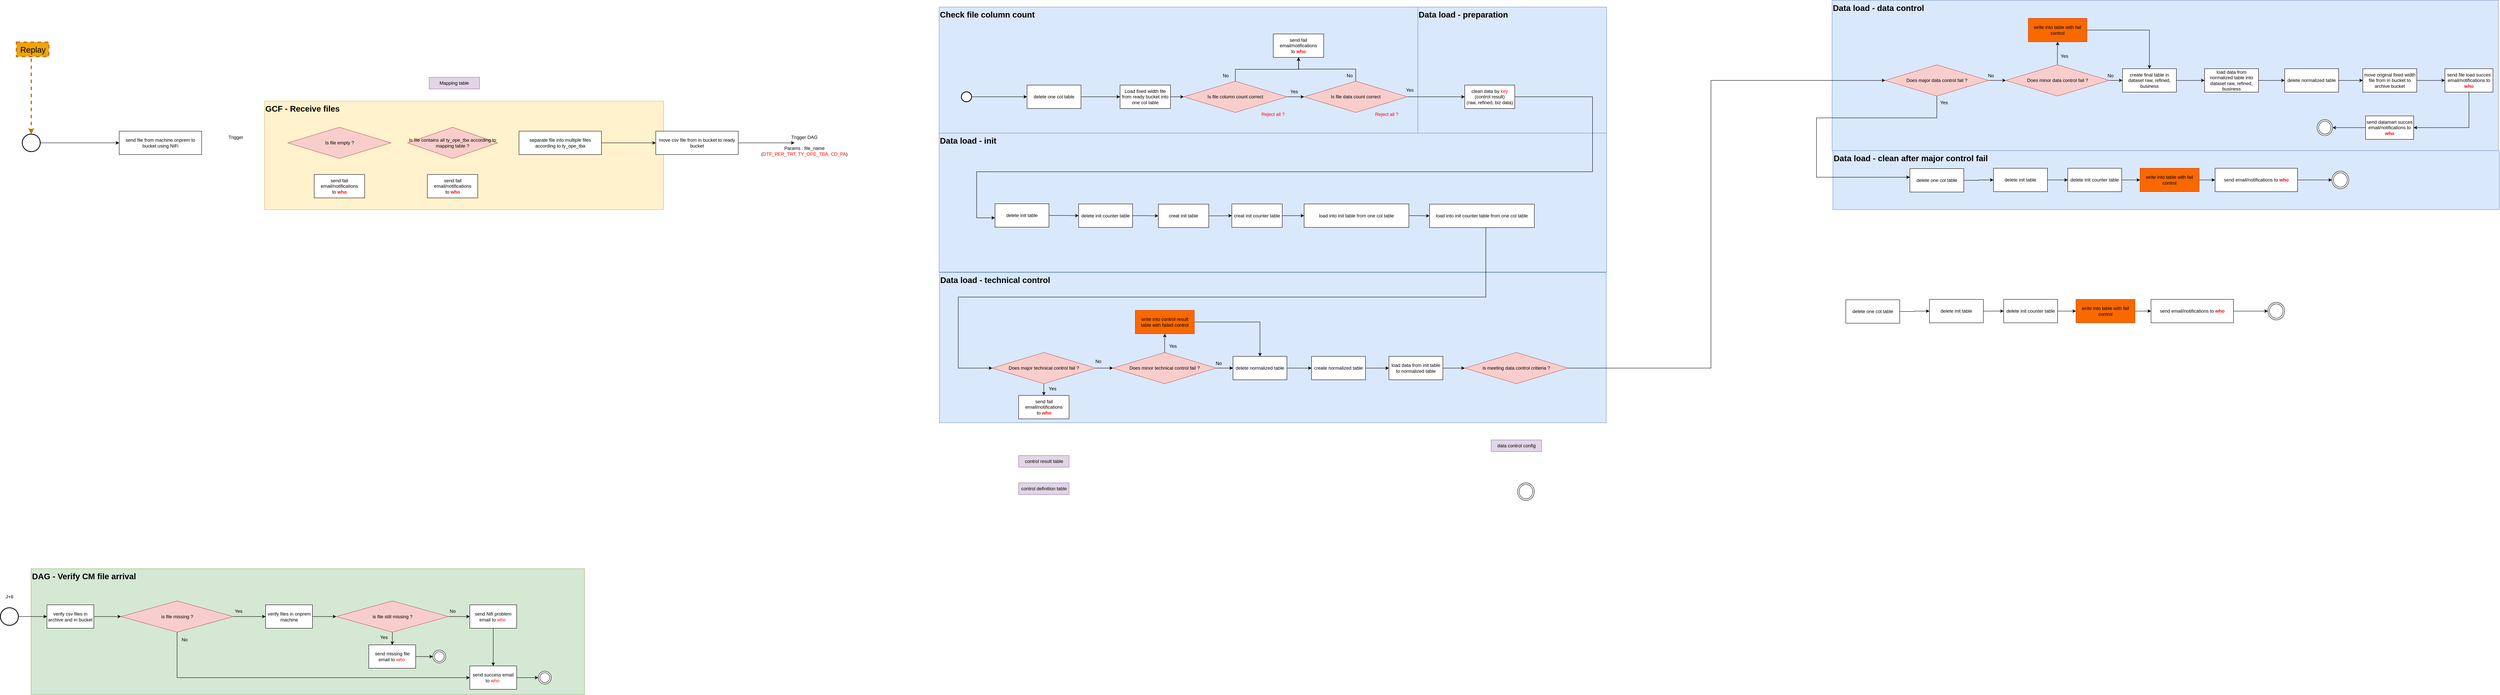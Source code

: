<mxfile version="24.2.2" type="github">
  <diagram name="Page-1" id="dkLmOQd1HcsfgHAnOU7j">
    <mxGraphModel dx="5181" dy="-1405" grid="1" gridSize="10" guides="1" tooltips="1" connect="1" arrows="1" fold="1" page="1" pageScale="1" pageWidth="827" pageHeight="1169" math="0" shadow="0">
      <root>
        <mxCell id="0" />
        <mxCell id="1" parent="0" />
        <mxCell id="4m1ToxqM0PlaWDM-n7NB-194" value="Data load - data control" style="rounded=0;whiteSpace=wrap;html=1;align=left;horizontal=1;verticalAlign=top;fillColor=#dae8fc;strokeColor=#6c8ebf;fontSize=21;fontStyle=1" vertex="1" parent="1">
          <mxGeometry x="1680" y="2954" width="1705" height="385" as="geometry" />
        </mxCell>
        <mxCell id="4m1ToxqM0PlaWDM-n7NB-2" value="Check file column count" style="rounded=0;whiteSpace=wrap;html=1;align=left;horizontal=1;verticalAlign=top;fillColor=#dae8fc;strokeColor=#6c8ebf;fontSize=21;fontStyle=1;" vertex="1" parent="1">
          <mxGeometry x="-605" y="2971" width="1235" height="323" as="geometry" />
        </mxCell>
        <mxCell id="4m1ToxqM0PlaWDM-n7NB-3" value="Data load - init" style="rounded=0;whiteSpace=wrap;html=1;align=left;horizontal=1;verticalAlign=top;fillColor=#dae8fc;strokeColor=#6c8ebf;fontSize=21;fontStyle=1" vertex="1" parent="1">
          <mxGeometry x="-605" y="3294" width="1708" height="356" as="geometry" />
        </mxCell>
        <mxCell id="4m1ToxqM0PlaWDM-n7NB-4" value="DAG - Verify CM file arrival" style="rounded=0;whiteSpace=wrap;html=1;align=left;horizontal=1;verticalAlign=top;fillColor=#d5e8d4;strokeColor=#82b366;fontSize=21;fontStyle=1;" vertex="1" parent="1">
          <mxGeometry x="-2928.5" y="4410" width="1416" height="322" as="geometry" />
        </mxCell>
        <mxCell id="4m1ToxqM0PlaWDM-n7NB-7" value="Data load - technical control" style="rounded=0;whiteSpace=wrap;html=1;align=left;horizontal=1;verticalAlign=top;fillColor=#dae8fc;strokeColor=#6c8ebf;fontSize=21;fontStyle=1" vertex="1" parent="1">
          <mxGeometry x="-604" y="3651" width="1706" height="385" as="geometry" />
        </mxCell>
        <mxCell id="4m1ToxqM0PlaWDM-n7NB-8" value="Data load - preparation" style="rounded=0;whiteSpace=wrap;html=1;align=left;horizontal=1;verticalAlign=top;fillColor=#dae8fc;strokeColor=#6c8ebf;fontSize=21;fontStyle=1;" vertex="1" parent="1">
          <mxGeometry x="620" y="2971" width="483" height="323" as="geometry" />
        </mxCell>
        <mxCell id="4m1ToxqM0PlaWDM-n7NB-10" value="GCF - Receive files" style="rounded=0;whiteSpace=wrap;html=1;align=left;horizontal=1;verticalAlign=top;fillColor=#fff2cc;strokeColor=#d6b656;fontSize=21;fontStyle=1" vertex="1" parent="1">
          <mxGeometry x="-2331" y="3212" width="1021" height="278" as="geometry" />
        </mxCell>
        <mxCell id="4m1ToxqM0PlaWDM-n7NB-12" value="send file from machine onprem to bucket using NiFi" style="rounded=0;whiteSpace=wrap;html=1;" vertex="1" parent="1">
          <mxGeometry x="-2703" y="3289" width="211" height="60" as="geometry" />
        </mxCell>
        <mxCell id="4m1ToxqM0PlaWDM-n7NB-14" style="edgeStyle=orthogonalEdgeStyle;rounded=0;orthogonalLoop=1;jettySize=auto;html=1;entryX=0;entryY=0.5;entryDx=0;entryDy=0;" edge="1" parent="1" source="4m1ToxqM0PlaWDM-n7NB-15" target="4m1ToxqM0PlaWDM-n7NB-52">
          <mxGeometry relative="1" as="geometry" />
        </mxCell>
        <mxCell id="4m1ToxqM0PlaWDM-n7NB-182" style="edgeStyle=orthogonalEdgeStyle;rounded=0;orthogonalLoop=1;jettySize=auto;html=1;" edge="1" parent="1" source="4m1ToxqM0PlaWDM-n7NB-15" target="4m1ToxqM0PlaWDM-n7NB-181">
          <mxGeometry relative="1" as="geometry" />
        </mxCell>
        <mxCell id="4m1ToxqM0PlaWDM-n7NB-15" value="Does&amp;nbsp;major technical control fail ?" style="rhombus;whiteSpace=wrap;html=1;fillColor=#f8cecc;strokeColor=#b85450;" vertex="1" parent="1">
          <mxGeometry x="-469" y="3856" width="264" height="80" as="geometry" />
        </mxCell>
        <mxCell id="4m1ToxqM0PlaWDM-n7NB-18" style="edgeStyle=orthogonalEdgeStyle;rounded=0;orthogonalLoop=1;jettySize=auto;html=1;entryX=0;entryY=0.5;entryDx=0;entryDy=0;" edge="1" parent="1" source="4m1ToxqM0PlaWDM-n7NB-19" target="4m1ToxqM0PlaWDM-n7NB-37">
          <mxGeometry relative="1" as="geometry" />
        </mxCell>
        <mxCell id="4m1ToxqM0PlaWDM-n7NB-19" value="load into init table from one col table" style="rounded=0;whiteSpace=wrap;html=1;" vertex="1" parent="1">
          <mxGeometry x="329" y="3475.5" width="268" height="60" as="geometry" />
        </mxCell>
        <mxCell id="4m1ToxqM0PlaWDM-n7NB-26" style="edgeStyle=orthogonalEdgeStyle;rounded=0;orthogonalLoop=1;jettySize=auto;html=1;entryX=0;entryY=0.5;entryDx=0;entryDy=0;" edge="1" parent="1" source="4m1ToxqM0PlaWDM-n7NB-27" target="4m1ToxqM0PlaWDM-n7NB-35">
          <mxGeometry relative="1" as="geometry" />
        </mxCell>
        <mxCell id="4m1ToxqM0PlaWDM-n7NB-27" value="creat init table" style="rounded=0;whiteSpace=wrap;html=1;" vertex="1" parent="1">
          <mxGeometry x="-44" y="3476" width="129" height="60" as="geometry" />
        </mxCell>
        <mxCell id="4m1ToxqM0PlaWDM-n7NB-28" style="edgeStyle=orthogonalEdgeStyle;rounded=0;orthogonalLoop=1;jettySize=auto;html=1;" edge="1" parent="1" source="4m1ToxqM0PlaWDM-n7NB-29" target="4m1ToxqM0PlaWDM-n7NB-31">
          <mxGeometry relative="1" as="geometry">
            <Array as="points">
              <mxPoint x="1067" y="3201" />
              <mxPoint x="1067" y="3393" />
              <mxPoint x="-509" y="3393" />
              <mxPoint x="-509" y="3511" />
            </Array>
          </mxGeometry>
        </mxCell>
        <mxCell id="4m1ToxqM0PlaWDM-n7NB-29" value="clean data by&lt;font color=&quot;#ff0000&quot;&gt; key&lt;/font&gt;&lt;br&gt;(control result)&lt;br&gt;(raw, refined, biz data)" style="rounded=0;whiteSpace=wrap;html=1;" vertex="1" parent="1">
          <mxGeometry x="740" y="3171" width="128" height="60" as="geometry" />
        </mxCell>
        <mxCell id="4m1ToxqM0PlaWDM-n7NB-30" style="edgeStyle=orthogonalEdgeStyle;rounded=0;orthogonalLoop=1;jettySize=auto;html=1;entryX=0;entryY=0.5;entryDx=0;entryDy=0;" edge="1" parent="1" source="4m1ToxqM0PlaWDM-n7NB-31" target="4m1ToxqM0PlaWDM-n7NB-33">
          <mxGeometry relative="1" as="geometry" />
        </mxCell>
        <mxCell id="4m1ToxqM0PlaWDM-n7NB-31" value="delete init table" style="rounded=0;whiteSpace=wrap;html=1;" vertex="1" parent="1">
          <mxGeometry x="-462" y="3475" width="138" height="60" as="geometry" />
        </mxCell>
        <mxCell id="4m1ToxqM0PlaWDM-n7NB-32" style="edgeStyle=orthogonalEdgeStyle;rounded=0;orthogonalLoop=1;jettySize=auto;html=1;" edge="1" parent="1" source="4m1ToxqM0PlaWDM-n7NB-33" target="4m1ToxqM0PlaWDM-n7NB-27">
          <mxGeometry relative="1" as="geometry" />
        </mxCell>
        <mxCell id="4m1ToxqM0PlaWDM-n7NB-33" value="delete init counter table" style="rounded=0;whiteSpace=wrap;html=1;" vertex="1" parent="1">
          <mxGeometry x="-248" y="3475.5" width="138" height="60" as="geometry" />
        </mxCell>
        <mxCell id="4m1ToxqM0PlaWDM-n7NB-34" style="edgeStyle=orthogonalEdgeStyle;rounded=0;orthogonalLoop=1;jettySize=auto;html=1;" edge="1" parent="1" source="4m1ToxqM0PlaWDM-n7NB-35" target="4m1ToxqM0PlaWDM-n7NB-19">
          <mxGeometry relative="1" as="geometry" />
        </mxCell>
        <mxCell id="4m1ToxqM0PlaWDM-n7NB-35" value="creat init counter table" style="rounded=0;whiteSpace=wrap;html=1;" vertex="1" parent="1">
          <mxGeometry x="144" y="3475.5" width="129" height="60" as="geometry" />
        </mxCell>
        <mxCell id="4m1ToxqM0PlaWDM-n7NB-36" style="edgeStyle=orthogonalEdgeStyle;rounded=0;orthogonalLoop=1;jettySize=auto;html=1;entryX=0;entryY=0.5;entryDx=0;entryDy=0;" edge="1" parent="1" source="4m1ToxqM0PlaWDM-n7NB-37" target="4m1ToxqM0PlaWDM-n7NB-15">
          <mxGeometry relative="1" as="geometry">
            <Array as="points">
              <mxPoint x="794" y="3714" />
              <mxPoint x="-556" y="3714" />
              <mxPoint x="-556" y="3896" />
            </Array>
          </mxGeometry>
        </mxCell>
        <mxCell id="4m1ToxqM0PlaWDM-n7NB-37" value="load into init counter table from one col table" style="rounded=0;whiteSpace=wrap;html=1;" vertex="1" parent="1">
          <mxGeometry x="650" y="3476" width="268" height="60" as="geometry" />
        </mxCell>
        <mxCell id="4m1ToxqM0PlaWDM-n7NB-43" style="edgeStyle=orthogonalEdgeStyle;rounded=0;orthogonalLoop=1;jettySize=auto;html=1;" edge="1" parent="1" source="4m1ToxqM0PlaWDM-n7NB-44" target="4m1ToxqM0PlaWDM-n7NB-65">
          <mxGeometry relative="1" as="geometry" />
        </mxCell>
        <mxCell id="4m1ToxqM0PlaWDM-n7NB-44" value="delete normalized table" style="rounded=0;whiteSpace=wrap;html=1;" vertex="1" parent="1">
          <mxGeometry x="147" y="3866" width="138" height="60" as="geometry" />
        </mxCell>
        <mxCell id="4m1ToxqM0PlaWDM-n7NB-184" style="edgeStyle=orthogonalEdgeStyle;rounded=0;orthogonalLoop=1;jettySize=auto;html=1;" edge="1" parent="1" source="4m1ToxqM0PlaWDM-n7NB-46">
          <mxGeometry relative="1" as="geometry">
            <mxPoint x="740" y="3896" as="targetPoint" />
          </mxGeometry>
        </mxCell>
        <mxCell id="4m1ToxqM0PlaWDM-n7NB-46" value="load data from init table to normalized table" style="rounded=0;whiteSpace=wrap;html=1;" vertex="1" parent="1">
          <mxGeometry x="546" y="3866" width="138" height="60" as="geometry" />
        </mxCell>
        <mxCell id="4m1ToxqM0PlaWDM-n7NB-50" style="edgeStyle=orthogonalEdgeStyle;rounded=0;orthogonalLoop=1;jettySize=auto;html=1;entryX=0;entryY=0.5;entryDx=0;entryDy=0;" edge="1" parent="1" source="4m1ToxqM0PlaWDM-n7NB-52" target="4m1ToxqM0PlaWDM-n7NB-44">
          <mxGeometry relative="1" as="geometry" />
        </mxCell>
        <mxCell id="4m1ToxqM0PlaWDM-n7NB-51" style="edgeStyle=orthogonalEdgeStyle;rounded=0;orthogonalLoop=1;jettySize=auto;html=1;" edge="1" parent="1" source="4m1ToxqM0PlaWDM-n7NB-52" target="4m1ToxqM0PlaWDM-n7NB-54">
          <mxGeometry relative="1" as="geometry" />
        </mxCell>
        <mxCell id="4m1ToxqM0PlaWDM-n7NB-52" value="Does&amp;nbsp;minor technical control fail ?" style="rhombus;whiteSpace=wrap;html=1;fillColor=#f8cecc;strokeColor=#b85450;" vertex="1" parent="1">
          <mxGeometry x="-160" y="3856" width="264" height="80" as="geometry" />
        </mxCell>
        <mxCell id="4m1ToxqM0PlaWDM-n7NB-53" style="edgeStyle=orthogonalEdgeStyle;rounded=0;orthogonalLoop=1;jettySize=auto;html=1;entryX=0.5;entryY=0;entryDx=0;entryDy=0;" edge="1" parent="1" source="4m1ToxqM0PlaWDM-n7NB-54" target="4m1ToxqM0PlaWDM-n7NB-44">
          <mxGeometry relative="1" as="geometry" />
        </mxCell>
        <mxCell id="4m1ToxqM0PlaWDM-n7NB-54" value="write into control result table with failed control" style="rounded=0;whiteSpace=wrap;html=1;fillColor=#fa6800;strokeColor=#C73500;fontColor=#000000;" vertex="1" parent="1">
          <mxGeometry x="-103" y="3748" width="151" height="60" as="geometry" />
        </mxCell>
        <mxCell id="4m1ToxqM0PlaWDM-n7NB-64" style="edgeStyle=orthogonalEdgeStyle;rounded=0;orthogonalLoop=1;jettySize=auto;html=1;" edge="1" parent="1" source="4m1ToxqM0PlaWDM-n7NB-65" target="4m1ToxqM0PlaWDM-n7NB-46">
          <mxGeometry relative="1" as="geometry" />
        </mxCell>
        <mxCell id="4m1ToxqM0PlaWDM-n7NB-65" value="create normalized table" style="rounded=0;whiteSpace=wrap;html=1;" vertex="1" parent="1">
          <mxGeometry x="348" y="3866" width="138" height="60" as="geometry" />
        </mxCell>
        <mxCell id="4m1ToxqM0PlaWDM-n7NB-70" style="edgeStyle=orthogonalEdgeStyle;rounded=0;orthogonalLoop=1;jettySize=auto;html=1;entryX=0;entryY=0.5;entryDx=0;entryDy=0;" edge="1" parent="1" source="4m1ToxqM0PlaWDM-n7NB-95">
          <mxGeometry relative="1" as="geometry">
            <mxPoint x="-1431.5" y="3319" as="sourcePoint" />
            <mxPoint x="-975" y="3319" as="targetPoint" />
            <Array as="points" />
          </mxGeometry>
        </mxCell>
        <mxCell id="4m1ToxqM0PlaWDM-n7NB-73" style="edgeStyle=orthogonalEdgeStyle;rounded=0;orthogonalLoop=1;jettySize=auto;html=1;" edge="1" parent="1" source="4m1ToxqM0PlaWDM-n7NB-74" target="4m1ToxqM0PlaWDM-n7NB-77">
          <mxGeometry relative="1" as="geometry" />
        </mxCell>
        <mxCell id="4m1ToxqM0PlaWDM-n7NB-74" value="" style="strokeWidth=2;html=1;shape=mxgraph.flowchart.start_2;whiteSpace=wrap;" vertex="1" parent="1">
          <mxGeometry x="-3006.9" y="4510" width="46" height="45" as="geometry" />
        </mxCell>
        <mxCell id="4m1ToxqM0PlaWDM-n7NB-75" value="&lt;font&gt;J+6&lt;/font&gt;" style="text;html=1;align=center;verticalAlign=middle;resizable=0;points=[];autosize=1;strokeColor=none;fillColor=none;fontColor=#000000;" vertex="1" parent="1">
          <mxGeometry x="-3002.9" y="4469" width="38" height="26" as="geometry" />
        </mxCell>
        <mxCell id="4m1ToxqM0PlaWDM-n7NB-76" style="edgeStyle=orthogonalEdgeStyle;rounded=0;orthogonalLoop=1;jettySize=auto;html=1;entryX=0;entryY=0.5;entryDx=0;entryDy=0;" edge="1" parent="1" source="4m1ToxqM0PlaWDM-n7NB-77" target="4m1ToxqM0PlaWDM-n7NB-80">
          <mxGeometry relative="1" as="geometry" />
        </mxCell>
        <mxCell id="4m1ToxqM0PlaWDM-n7NB-77" value="verify csv files in archive and in bucket" style="rounded=0;whiteSpace=wrap;html=1;" vertex="1" parent="1">
          <mxGeometry x="-2887.9" y="4502.5" width="120" height="60" as="geometry" />
        </mxCell>
        <mxCell id="4m1ToxqM0PlaWDM-n7NB-78" style="edgeStyle=orthogonalEdgeStyle;rounded=0;orthogonalLoop=1;jettySize=auto;html=1;" edge="1" parent="1" source="4m1ToxqM0PlaWDM-n7NB-80" target="4m1ToxqM0PlaWDM-n7NB-94">
          <mxGeometry relative="1" as="geometry">
            <mxPoint x="-2554.863" y="4455.99" as="targetPoint" />
          </mxGeometry>
        </mxCell>
        <mxCell id="4m1ToxqM0PlaWDM-n7NB-79" style="edgeStyle=orthogonalEdgeStyle;rounded=0;orthogonalLoop=1;jettySize=auto;html=1;entryX=0;entryY=0.5;entryDx=0;entryDy=0;" edge="1" parent="1" source="4m1ToxqM0PlaWDM-n7NB-80" target="4m1ToxqM0PlaWDM-n7NB-86">
          <mxGeometry relative="1" as="geometry">
            <Array as="points">
              <mxPoint x="-2554.5" y="4689" />
            </Array>
          </mxGeometry>
        </mxCell>
        <mxCell id="4m1ToxqM0PlaWDM-n7NB-80" value="is file missing ?" style="rhombus;whiteSpace=wrap;html=1;fillColor=#f8cecc;strokeColor=#b85450;" vertex="1" parent="1">
          <mxGeometry x="-2698.4" y="4492.5" width="287" height="80" as="geometry" />
        </mxCell>
        <mxCell id="4m1ToxqM0PlaWDM-n7NB-81" style="edgeStyle=orthogonalEdgeStyle;rounded=0;orthogonalLoop=1;jettySize=auto;html=1;" edge="1" parent="1" source="4m1ToxqM0PlaWDM-n7NB-94" target="4m1ToxqM0PlaWDM-n7NB-84">
          <mxGeometry relative="1" as="geometry">
            <mxPoint x="-1906.963" y="4425.51" as="sourcePoint" />
          </mxGeometry>
        </mxCell>
        <mxCell id="4m1ToxqM0PlaWDM-n7NB-82" style="edgeStyle=orthogonalEdgeStyle;rounded=0;orthogonalLoop=1;jettySize=auto;html=1;" edge="1" parent="1" source="4m1ToxqM0PlaWDM-n7NB-84" target="4m1ToxqM0PlaWDM-n7NB-88">
          <mxGeometry relative="1" as="geometry" />
        </mxCell>
        <mxCell id="4m1ToxqM0PlaWDM-n7NB-83" style="edgeStyle=orthogonalEdgeStyle;rounded=0;orthogonalLoop=1;jettySize=auto;html=1;" edge="1" parent="1" source="4m1ToxqM0PlaWDM-n7NB-84" target="4m1ToxqM0PlaWDM-n7NB-143">
          <mxGeometry relative="1" as="geometry" />
        </mxCell>
        <mxCell id="4m1ToxqM0PlaWDM-n7NB-84" value="is file still missing ?" style="rhombus;whiteSpace=wrap;html=1;fillColor=#f8cecc;strokeColor=#b85450;" vertex="1" parent="1">
          <mxGeometry x="-2147.5" y="4492.5" width="287" height="80" as="geometry" />
        </mxCell>
        <mxCell id="4m1ToxqM0PlaWDM-n7NB-85" style="edgeStyle=orthogonalEdgeStyle;rounded=0;orthogonalLoop=1;jettySize=auto;html=1;entryX=0;entryY=0.5;entryDx=0;entryDy=0;" edge="1" parent="1" source="4m1ToxqM0PlaWDM-n7NB-86" target="4m1ToxqM0PlaWDM-n7NB-89">
          <mxGeometry relative="1" as="geometry" />
        </mxCell>
        <mxCell id="4m1ToxqM0PlaWDM-n7NB-86" value="send success email to &lt;font color=&quot;#ff0000&quot;&gt;who&lt;/font&gt;&amp;nbsp;" style="rounded=0;whiteSpace=wrap;html=1;" vertex="1" parent="1">
          <mxGeometry x="-1805.9" y="4659" width="120" height="60" as="geometry" />
        </mxCell>
        <mxCell id="4m1ToxqM0PlaWDM-n7NB-87" style="edgeStyle=orthogonalEdgeStyle;rounded=0;orthogonalLoop=1;jettySize=auto;html=1;" edge="1" parent="1" source="4m1ToxqM0PlaWDM-n7NB-88" target="4m1ToxqM0PlaWDM-n7NB-86">
          <mxGeometry relative="1" as="geometry" />
        </mxCell>
        <mxCell id="4m1ToxqM0PlaWDM-n7NB-88" value="send Nifi problem email to &lt;font color=&quot;#ff0000&quot;&gt;who&lt;/font&gt;&amp;nbsp;" style="rounded=0;whiteSpace=wrap;html=1;" vertex="1" parent="1">
          <mxGeometry x="-1805.9" y="4502.5" width="120" height="60" as="geometry" />
        </mxCell>
        <mxCell id="4m1ToxqM0PlaWDM-n7NB-89" value="" style="ellipse;shape=doubleEllipse;html=1;dashed=0;whiteSpace=wrap;aspect=fixed;" vertex="1" parent="1">
          <mxGeometry x="-1630.5" y="4672.5" width="33" height="33" as="geometry" />
        </mxCell>
        <mxCell id="4m1ToxqM0PlaWDM-n7NB-90" value="No" style="text;html=1;align=center;verticalAlign=middle;resizable=0;points=[];autosize=1;strokeColor=none;fillColor=none;" vertex="1" parent="1">
          <mxGeometry x="-2552.5" y="4579" width="33" height="26" as="geometry" />
        </mxCell>
        <mxCell id="4m1ToxqM0PlaWDM-n7NB-91" value="Yes" style="text;html=1;align=center;verticalAlign=middle;resizable=0;points=[];autosize=1;strokeColor=none;fillColor=none;" vertex="1" parent="1">
          <mxGeometry x="-2417.5" y="4506" width="38" height="26" as="geometry" />
        </mxCell>
        <mxCell id="4m1ToxqM0PlaWDM-n7NB-92" value="No" style="text;html=1;align=center;verticalAlign=middle;resizable=0;points=[];autosize=1;strokeColor=none;fillColor=none;" vertex="1" parent="1">
          <mxGeometry x="-1866.5" y="4506" width="33" height="26" as="geometry" />
        </mxCell>
        <mxCell id="4m1ToxqM0PlaWDM-n7NB-93" value="Yes" style="text;html=1;align=center;verticalAlign=middle;resizable=0;points=[];autosize=1;strokeColor=none;fillColor=none;" vertex="1" parent="1">
          <mxGeometry x="-2045.5" y="4572.5" width="38" height="26" as="geometry" />
        </mxCell>
        <mxCell id="4m1ToxqM0PlaWDM-n7NB-94" value="verify files in onprem machine" style="rounded=0;whiteSpace=wrap;html=1;" vertex="1" parent="1">
          <mxGeometry x="-2328.5" y="4502.5" width="120" height="60" as="geometry" />
        </mxCell>
        <mxCell id="4m1ToxqM0PlaWDM-n7NB-95" value="move csv file from in bucket to ready bucket" style="rounded=0;whiteSpace=wrap;html=1;" vertex="1" parent="1">
          <mxGeometry x="-1330" y="3289" width="211" height="60" as="geometry" />
        </mxCell>
        <mxCell id="4m1ToxqM0PlaWDM-n7NB-100" value="No" style="text;html=1;align=center;verticalAlign=middle;resizable=0;points=[];autosize=1;strokeColor=none;fillColor=none;" vertex="1" parent="1">
          <mxGeometry x="93" y="3871" width="33" height="26" as="geometry" />
        </mxCell>
        <mxCell id="4m1ToxqM0PlaWDM-n7NB-101" value="Yes" style="text;html=1;align=center;verticalAlign=middle;resizable=0;points=[];autosize=1;strokeColor=none;fillColor=none;" vertex="1" parent="1">
          <mxGeometry x="-26" y="3827" width="38" height="26" as="geometry" />
        </mxCell>
        <mxCell id="4m1ToxqM0PlaWDM-n7NB-102" value="No" style="text;html=1;align=center;verticalAlign=middle;resizable=0;points=[];autosize=1;strokeColor=none;fillColor=none;" vertex="1" parent="1">
          <mxGeometry x="-215" y="3866" width="33" height="26" as="geometry" />
        </mxCell>
        <mxCell id="4m1ToxqM0PlaWDM-n7NB-103" value="Yes" style="text;html=1;align=center;verticalAlign=middle;resizable=0;points=[];autosize=1;strokeColor=none;fillColor=none;" vertex="1" parent="1">
          <mxGeometry x="-334" y="3936" width="38" height="26" as="geometry" />
        </mxCell>
        <mxCell id="4m1ToxqM0PlaWDM-n7NB-107" value="Replay" style="text;html=1;align=center;verticalAlign=middle;resizable=0;points=[];autosize=1;strokeColor=#BD7000;fillColor=#f0a30a;fontSize=21;fontColor=#000000;dashed=1;strokeWidth=3;" vertex="1" parent="1">
          <mxGeometry x="-2966" y="3061" width="83" height="37" as="geometry" />
        </mxCell>
        <mxCell id="4m1ToxqM0PlaWDM-n7NB-108" style="edgeStyle=orthogonalEdgeStyle;rounded=0;orthogonalLoop=1;jettySize=auto;html=1;entryX=0.5;entryY=0;entryDx=0;entryDy=0;entryPerimeter=0;dashed=1;strokeWidth=3;fillColor=#f0a30a;strokeColor=#BD7000;" edge="1" parent="1" target="4m1ToxqM0PlaWDM-n7NB-146">
          <mxGeometry relative="1" as="geometry">
            <Array as="points">
              <mxPoint x="-2928" y="3108" />
              <mxPoint x="-2928" y="3108" />
            </Array>
            <mxPoint x="-2928" y="3103" as="sourcePoint" />
            <mxPoint x="-2940.49" y="3261.97" as="targetPoint" />
          </mxGeometry>
        </mxCell>
        <mxCell id="4m1ToxqM0PlaWDM-n7NB-109" style="edgeStyle=orthogonalEdgeStyle;rounded=0;orthogonalLoop=1;jettySize=auto;html=1;" edge="1" parent="1" source="4m1ToxqM0PlaWDM-n7NB-111" target="4m1ToxqM0PlaWDM-n7NB-112">
          <mxGeometry relative="1" as="geometry" />
        </mxCell>
        <mxCell id="4m1ToxqM0PlaWDM-n7NB-174" style="edgeStyle=orthogonalEdgeStyle;rounded=0;orthogonalLoop=1;jettySize=auto;html=1;" edge="1" parent="1" source="4m1ToxqM0PlaWDM-n7NB-111" target="4m1ToxqM0PlaWDM-n7NB-173">
          <mxGeometry relative="1" as="geometry" />
        </mxCell>
        <mxCell id="4m1ToxqM0PlaWDM-n7NB-111" value="Is file column count correct" style="rhombus;whiteSpace=wrap;html=1;fillColor=#f8cecc;strokeColor=#b85450;" vertex="1" parent="1">
          <mxGeometry x="21" y="3161" width="264" height="80" as="geometry" />
        </mxCell>
        <mxCell id="4m1ToxqM0PlaWDM-n7NB-112" value="send fail email/notifications to&amp;nbsp;&lt;b style=&quot;border-color: var(--border-color);&quot;&gt;&lt;font style=&quot;border-color: var(--border-color);&quot; color=&quot;#ff0000&quot;&gt;who&lt;/font&gt;&lt;/b&gt;" style="rounded=0;whiteSpace=wrap;html=1;" vertex="1" parent="1">
          <mxGeometry x="250" y="3040" width="129" height="60" as="geometry" />
        </mxCell>
        <mxCell id="4m1ToxqM0PlaWDM-n7NB-116" style="edgeStyle=orthogonalEdgeStyle;rounded=0;orthogonalLoop=1;jettySize=auto;html=1;" edge="1" parent="1" source="4m1ToxqM0PlaWDM-n7NB-117" target="4m1ToxqM0PlaWDM-n7NB-111">
          <mxGeometry relative="1" as="geometry" />
        </mxCell>
        <mxCell id="4m1ToxqM0PlaWDM-n7NB-117" value="Load fixed width file from ready bucket into one col table" style="rounded=0;whiteSpace=wrap;html=1;" vertex="1" parent="1">
          <mxGeometry x="-142" y="3171" width="129" height="60" as="geometry" />
        </mxCell>
        <mxCell id="4m1ToxqM0PlaWDM-n7NB-118" style="edgeStyle=orthogonalEdgeStyle;rounded=0;orthogonalLoop=1;jettySize=auto;html=1;" edge="1" parent="1" source="4m1ToxqM0PlaWDM-n7NB-119" target="4m1ToxqM0PlaWDM-n7NB-117">
          <mxGeometry relative="1" as="geometry" />
        </mxCell>
        <mxCell id="4m1ToxqM0PlaWDM-n7NB-119" value="delete one col&amp;nbsp;table" style="rounded=0;whiteSpace=wrap;html=1;" vertex="1" parent="1">
          <mxGeometry x="-380" y="3171" width="138" height="60" as="geometry" />
        </mxCell>
        <mxCell id="4m1ToxqM0PlaWDM-n7NB-123" value="Yes" style="text;html=1;align=center;verticalAlign=middle;resizable=0;points=[];autosize=1;strokeColor=none;fillColor=none;" vertex="1" parent="1">
          <mxGeometry x="284" y="3175" width="38" height="26" as="geometry" />
        </mxCell>
        <mxCell id="4m1ToxqM0PlaWDM-n7NB-124" value="No" style="text;html=1;align=center;verticalAlign=middle;resizable=0;points=[];autosize=1;strokeColor=none;fillColor=none;" vertex="1" parent="1">
          <mxGeometry x="111" y="3134" width="33" height="26" as="geometry" />
        </mxCell>
        <mxCell id="4m1ToxqM0PlaWDM-n7NB-142" style="edgeStyle=orthogonalEdgeStyle;rounded=0;orthogonalLoop=1;jettySize=auto;html=1;" edge="1" parent="1" source="4m1ToxqM0PlaWDM-n7NB-143" target="4m1ToxqM0PlaWDM-n7NB-144">
          <mxGeometry relative="1" as="geometry" />
        </mxCell>
        <mxCell id="4m1ToxqM0PlaWDM-n7NB-143" value="send missing file email to &lt;font color=&quot;#ff0000&quot;&gt;who&lt;/font&gt;&amp;nbsp;" style="rounded=0;whiteSpace=wrap;html=1;" vertex="1" parent="1">
          <mxGeometry x="-2064.4" y="4605" width="120" height="60" as="geometry" />
        </mxCell>
        <mxCell id="4m1ToxqM0PlaWDM-n7NB-144" value="" style="ellipse;shape=doubleEllipse;html=1;dashed=0;whiteSpace=wrap;aspect=fixed;" vertex="1" parent="1">
          <mxGeometry x="-1900.4" y="4618.5" width="33" height="33" as="geometry" />
        </mxCell>
        <mxCell id="4m1ToxqM0PlaWDM-n7NB-145" style="edgeStyle=orthogonalEdgeStyle;rounded=0;orthogonalLoop=1;jettySize=auto;html=1;" edge="1" parent="1" source="4m1ToxqM0PlaWDM-n7NB-146" target="4m1ToxqM0PlaWDM-n7NB-12">
          <mxGeometry relative="1" as="geometry" />
        </mxCell>
        <mxCell id="4m1ToxqM0PlaWDM-n7NB-146" value="" style="strokeWidth=2;html=1;shape=mxgraph.flowchart.start_2;whiteSpace=wrap;" vertex="1" parent="1">
          <mxGeometry x="-2951" y="3296.5" width="46" height="45" as="geometry" />
        </mxCell>
        <mxCell id="4m1ToxqM0PlaWDM-n7NB-147" value="Params : file_name&lt;br&gt;(&lt;font color=&quot;#ff0000&quot;&gt;DTF_PER_TRT, TY_OPE_TBA, CD_PA&lt;/font&gt;)" style="text;html=1;align=center;verticalAlign=middle;resizable=0;points=[];autosize=1;strokeColor=none;fillColor=none;" vertex="1" parent="1">
          <mxGeometry x="-1070" y="3319.5" width="240" height="40" as="geometry" />
        </mxCell>
        <mxCell id="4m1ToxqM0PlaWDM-n7NB-148" value="Trigger DAG" style="text;html=1;align=center;verticalAlign=middle;resizable=0;points=[];autosize=1;strokeColor=none;fillColor=none;" vertex="1" parent="1">
          <mxGeometry x="-992.5" y="3292" width="85" height="26" as="geometry" />
        </mxCell>
        <mxCell id="4m1ToxqM0PlaWDM-n7NB-157" value="Trigger" style="text;html=1;align=center;verticalAlign=middle;resizable=0;points=[];autosize=1;strokeColor=none;fillColor=none;" vertex="1" parent="1">
          <mxGeometry x="-2433" y="3292" width="56" height="26" as="geometry" />
        </mxCell>
        <mxCell id="4m1ToxqM0PlaWDM-n7NB-158" style="edgeStyle=orthogonalEdgeStyle;rounded=0;orthogonalLoop=1;jettySize=auto;html=1;" edge="1" parent="1" source="4m1ToxqM0PlaWDM-n7NB-159" target="4m1ToxqM0PlaWDM-n7NB-119">
          <mxGeometry relative="1" as="geometry">
            <mxPoint x="-494" y="3201" as="targetPoint" />
          </mxGeometry>
        </mxCell>
        <mxCell id="4m1ToxqM0PlaWDM-n7NB-159" value="" style="strokeWidth=2;html=1;shape=mxgraph.flowchart.start_2;whiteSpace=wrap;" vertex="1" parent="1">
          <mxGeometry x="-548" y="3188.25" width="26.07" height="25.5" as="geometry" />
        </mxCell>
        <mxCell id="4m1ToxqM0PlaWDM-n7NB-164" style="edgeStyle=orthogonalEdgeStyle;rounded=0;orthogonalLoop=1;jettySize=auto;html=1;entryX=0;entryY=0.5;entryDx=0;entryDy=0;" edge="1" parent="1" source="4m1ToxqM0PlaWDM-n7NB-163" target="4m1ToxqM0PlaWDM-n7NB-95">
          <mxGeometry relative="1" as="geometry" />
        </mxCell>
        <mxCell id="4m1ToxqM0PlaWDM-n7NB-163" value="separate file into multiple files according to ty_ope_tba" style="rounded=0;whiteSpace=wrap;html=1;" vertex="1" parent="1">
          <mxGeometry x="-1680" y="3289" width="211" height="60" as="geometry" />
        </mxCell>
        <mxCell id="4m1ToxqM0PlaWDM-n7NB-166" value="Is file empty ?" style="rhombus;whiteSpace=wrap;html=1;fillColor=#f8cecc;strokeColor=#b85450;" vertex="1" parent="1">
          <mxGeometry x="-2271.5" y="3279" width="264" height="80" as="geometry" />
        </mxCell>
        <mxCell id="4m1ToxqM0PlaWDM-n7NB-167" value="send fail email/notifications to&amp;nbsp;&lt;b style=&quot;border-color: var(--border-color);&quot;&gt;&lt;font style=&quot;border-color: var(--border-color);&quot; color=&quot;#ff0000&quot;&gt;who&lt;/font&gt;&lt;/b&gt;" style="rounded=0;whiteSpace=wrap;html=1;" vertex="1" parent="1">
          <mxGeometry x="-2204" y="3400" width="129" height="60" as="geometry" />
        </mxCell>
        <mxCell id="4m1ToxqM0PlaWDM-n7NB-168" value="Is file contains all ty_ope_tba according to mapping table ?" style="rhombus;whiteSpace=wrap;html=1;fillColor=#f8cecc;strokeColor=#b85450;" vertex="1" parent="1">
          <mxGeometry x="-1965" y="3279" width="230" height="80" as="geometry" />
        </mxCell>
        <mxCell id="4m1ToxqM0PlaWDM-n7NB-169" value="send fail email/notifications to&amp;nbsp;&lt;b style=&quot;border-color: var(--border-color);&quot;&gt;&lt;font style=&quot;border-color: var(--border-color);&quot; color=&quot;#ff0000&quot;&gt;who&lt;/font&gt;&lt;/b&gt;" style="rounded=0;whiteSpace=wrap;html=1;" vertex="1" parent="1">
          <mxGeometry x="-1914.5" y="3400" width="129" height="60" as="geometry" />
        </mxCell>
        <mxCell id="4m1ToxqM0PlaWDM-n7NB-171" value="control result table" style="rounded=0;whiteSpace=wrap;html=1;fillColor=#e1d5e7;strokeColor=#9673a6;" vertex="1" parent="1">
          <mxGeometry x="-401.5" y="4120" width="129" height="30" as="geometry" />
        </mxCell>
        <mxCell id="4m1ToxqM0PlaWDM-n7NB-172" value="&lt;font color=&quot;#ff0000&quot;&gt;Reject all ?&lt;/font&gt;" style="text;html=1;align=center;verticalAlign=middle;resizable=0;points=[];autosize=1;strokeColor=none;fillColor=none;" vertex="1" parent="1">
          <mxGeometry x="209" y="3231" width="80" height="30" as="geometry" />
        </mxCell>
        <mxCell id="4m1ToxqM0PlaWDM-n7NB-175" style="edgeStyle=orthogonalEdgeStyle;rounded=0;orthogonalLoop=1;jettySize=auto;html=1;" edge="1" parent="1" source="4m1ToxqM0PlaWDM-n7NB-173" target="4m1ToxqM0PlaWDM-n7NB-29">
          <mxGeometry relative="1" as="geometry" />
        </mxCell>
        <mxCell id="4m1ToxqM0PlaWDM-n7NB-176" style="edgeStyle=orthogonalEdgeStyle;rounded=0;orthogonalLoop=1;jettySize=auto;html=1;" edge="1" parent="1" source="4m1ToxqM0PlaWDM-n7NB-173" target="4m1ToxqM0PlaWDM-n7NB-112">
          <mxGeometry relative="1" as="geometry">
            <Array as="points">
              <mxPoint x="461" y="3130" />
              <mxPoint x="315" y="3130" />
            </Array>
          </mxGeometry>
        </mxCell>
        <mxCell id="4m1ToxqM0PlaWDM-n7NB-173" value="Is file data count correct" style="rhombus;whiteSpace=wrap;html=1;fillColor=#f8cecc;strokeColor=#b85450;" vertex="1" parent="1">
          <mxGeometry x="329" y="3161" width="264" height="80" as="geometry" />
        </mxCell>
        <mxCell id="4m1ToxqM0PlaWDM-n7NB-177" value="&lt;font color=&quot;#ff0000&quot;&gt;Reject all ?&lt;/font&gt;" style="text;html=1;align=center;verticalAlign=middle;resizable=0;points=[];autosize=1;strokeColor=none;fillColor=none;" vertex="1" parent="1">
          <mxGeometry x="500" y="3231" width="80" height="30" as="geometry" />
        </mxCell>
        <mxCell id="4m1ToxqM0PlaWDM-n7NB-178" value="No" style="text;html=1;align=center;verticalAlign=middle;resizable=0;points=[];autosize=1;strokeColor=none;fillColor=none;" vertex="1" parent="1">
          <mxGeometry x="428" y="3134" width="33" height="26" as="geometry" />
        </mxCell>
        <mxCell id="4m1ToxqM0PlaWDM-n7NB-180" value="Yes" style="text;html=1;align=center;verticalAlign=middle;resizable=0;points=[];autosize=1;strokeColor=none;fillColor=none;" vertex="1" parent="1">
          <mxGeometry x="580" y="3171" width="38" height="26" as="geometry" />
        </mxCell>
        <mxCell id="4m1ToxqM0PlaWDM-n7NB-181" value="send fail email/notifications to&amp;nbsp;&lt;b style=&quot;border-color: var(--border-color);&quot;&gt;&lt;font style=&quot;border-color: var(--border-color);&quot; color=&quot;#ff0000&quot;&gt;who&lt;/font&gt;&lt;/b&gt;" style="rounded=0;whiteSpace=wrap;html=1;" vertex="1" parent="1">
          <mxGeometry x="-401.5" y="3966" width="129" height="60" as="geometry" />
        </mxCell>
        <mxCell id="4m1ToxqM0PlaWDM-n7NB-235" style="edgeStyle=orthogonalEdgeStyle;rounded=0;orthogonalLoop=1;jettySize=auto;html=1;entryX=0;entryY=0.5;entryDx=0;entryDy=0;" edge="1" parent="1" target="4m1ToxqM0PlaWDM-n7NB-204">
          <mxGeometry relative="1" as="geometry">
            <mxPoint x="950" y="3896" as="sourcePoint" />
            <mxPoint x="1847.0" y="3146.5" as="targetPoint" />
            <Array as="points">
              <mxPoint x="1370" y="3896" />
              <mxPoint x="1370" y="3159" />
            </Array>
          </mxGeometry>
        </mxCell>
        <mxCell id="4m1ToxqM0PlaWDM-n7NB-189" value="Mapping table" style="rounded=0;whiteSpace=wrap;html=1;fillColor=#e1d5e7;strokeColor=#9673a6;" vertex="1" parent="1">
          <mxGeometry x="-1910" y="3151" width="129" height="30" as="geometry" />
        </mxCell>
        <mxCell id="4m1ToxqM0PlaWDM-n7NB-190" value="control definition table" style="rounded=0;whiteSpace=wrap;html=1;fillColor=#e1d5e7;strokeColor=#9673a6;" vertex="1" parent="1">
          <mxGeometry x="-401.5" y="4190" width="129" height="30" as="geometry" />
        </mxCell>
        <mxCell id="4m1ToxqM0PlaWDM-n7NB-193" value="Data load - clean after major control fail" style="rounded=0;whiteSpace=wrap;html=1;align=left;horizontal=1;verticalAlign=top;fillColor=#dae8fc;strokeColor=#6c8ebf;fontSize=21;fontStyle=1" vertex="1" parent="1">
          <mxGeometry x="1682" y="3339" width="1705" height="151" as="geometry" />
        </mxCell>
        <mxCell id="4m1ToxqM0PlaWDM-n7NB-195" style="edgeStyle=orthogonalEdgeStyle;rounded=0;orthogonalLoop=1;jettySize=auto;html=1;" edge="1" parent="1" source="4m1ToxqM0PlaWDM-n7NB-196" target="4m1ToxqM0PlaWDM-n7NB-197">
          <mxGeometry relative="1" as="geometry" />
        </mxCell>
        <mxCell id="4m1ToxqM0PlaWDM-n7NB-196" value="send email/notifications to &lt;b&gt;&lt;font color=&quot;#ff0000&quot;&gt;who&lt;/font&gt;&lt;/b&gt;" style="rounded=0;whiteSpace=wrap;html=1;" vertex="1" parent="1">
          <mxGeometry x="2660" y="3384" width="211" height="60" as="geometry" />
        </mxCell>
        <mxCell id="4m1ToxqM0PlaWDM-n7NB-197" value="" style="ellipse;shape=doubleEllipse;whiteSpace=wrap;html=1;" vertex="1" parent="1">
          <mxGeometry x="2959" y="3391.5" width="43" height="45" as="geometry" />
        </mxCell>
        <mxCell id="4m1ToxqM0PlaWDM-n7NB-198" style="edgeStyle=orthogonalEdgeStyle;rounded=0;orthogonalLoop=1;jettySize=auto;html=1;" edge="1" parent="1" source="4m1ToxqM0PlaWDM-n7NB-199" target="4m1ToxqM0PlaWDM-n7NB-201">
          <mxGeometry relative="1" as="geometry" />
        </mxCell>
        <mxCell id="4m1ToxqM0PlaWDM-n7NB-199" value="delete init table" style="rounded=0;whiteSpace=wrap;html=1;" vertex="1" parent="1">
          <mxGeometry x="2093" y="3384" width="138" height="60" as="geometry" />
        </mxCell>
        <mxCell id="4m1ToxqM0PlaWDM-n7NB-200" style="edgeStyle=orthogonalEdgeStyle;rounded=0;orthogonalLoop=1;jettySize=auto;html=1;" edge="1" parent="1" source="4m1ToxqM0PlaWDM-n7NB-201" target="4m1ToxqM0PlaWDM-n7NB-230">
          <mxGeometry relative="1" as="geometry" />
        </mxCell>
        <mxCell id="4m1ToxqM0PlaWDM-n7NB-201" value="delete init counter table" style="rounded=0;whiteSpace=wrap;html=1;" vertex="1" parent="1">
          <mxGeometry x="2283" y="3384" width="138" height="60" as="geometry" />
        </mxCell>
        <mxCell id="4m1ToxqM0PlaWDM-n7NB-202" style="edgeStyle=orthogonalEdgeStyle;rounded=0;orthogonalLoop=1;jettySize=auto;html=1;entryX=0;entryY=0.5;entryDx=0;entryDy=0;" edge="1" parent="1" source="4m1ToxqM0PlaWDM-n7NB-204" target="4m1ToxqM0PlaWDM-n7NB-207">
          <mxGeometry relative="1" as="geometry" />
        </mxCell>
        <mxCell id="4m1ToxqM0PlaWDM-n7NB-203" style="edgeStyle=orthogonalEdgeStyle;rounded=0;orthogonalLoop=1;jettySize=auto;html=1;" edge="1" parent="1" source="4m1ToxqM0PlaWDM-n7NB-204" target="4m1ToxqM0PlaWDM-n7NB-221">
          <mxGeometry relative="1" as="geometry">
            <Array as="points">
              <mxPoint x="1948" y="3255" />
              <mxPoint x="1640" y="3255" />
              <mxPoint x="1640" y="3407" />
            </Array>
          </mxGeometry>
        </mxCell>
        <mxCell id="4m1ToxqM0PlaWDM-n7NB-204" value="Does major data control fail ?" style="rhombus;whiteSpace=wrap;html=1;fillColor=#f8cecc;strokeColor=#b85450;" vertex="1" parent="1">
          <mxGeometry x="1816" y="3119" width="264" height="80" as="geometry" />
        </mxCell>
        <mxCell id="4m1ToxqM0PlaWDM-n7NB-205" style="edgeStyle=orthogonalEdgeStyle;rounded=0;orthogonalLoop=1;jettySize=auto;html=1;" edge="1" parent="1" source="4m1ToxqM0PlaWDM-n7NB-207" target="4m1ToxqM0PlaWDM-n7NB-209">
          <mxGeometry relative="1" as="geometry" />
        </mxCell>
        <mxCell id="4m1ToxqM0PlaWDM-n7NB-206" style="edgeStyle=orthogonalEdgeStyle;rounded=0;orthogonalLoop=1;jettySize=auto;html=1;entryX=0;entryY=0.5;entryDx=0;entryDy=0;" edge="1" parent="1" source="4m1ToxqM0PlaWDM-n7NB-207" target="4m1ToxqM0PlaWDM-n7NB-211">
          <mxGeometry relative="1" as="geometry" />
        </mxCell>
        <mxCell id="4m1ToxqM0PlaWDM-n7NB-207" value="Does minor data control fail ?" style="rhombus;whiteSpace=wrap;html=1;fillColor=#f8cecc;strokeColor=#b85450;" vertex="1" parent="1">
          <mxGeometry x="2124.5" y="3119" width="264" height="80" as="geometry" />
        </mxCell>
        <mxCell id="4m1ToxqM0PlaWDM-n7NB-208" style="edgeStyle=orthogonalEdgeStyle;rounded=0;orthogonalLoop=1;jettySize=auto;html=1;" edge="1" parent="1" source="4m1ToxqM0PlaWDM-n7NB-209" target="4m1ToxqM0PlaWDM-n7NB-211">
          <mxGeometry relative="1" as="geometry" />
        </mxCell>
        <mxCell id="4m1ToxqM0PlaWDM-n7NB-209" value="write into table with fail control" style="rounded=0;whiteSpace=wrap;html=1;fillColor=#fa6800;strokeColor=#C73500;fontColor=#000000;" vertex="1" parent="1">
          <mxGeometry x="2182" y="3000" width="150" height="60" as="geometry" />
        </mxCell>
        <mxCell id="4m1ToxqM0PlaWDM-n7NB-210" style="edgeStyle=orthogonalEdgeStyle;rounded=0;orthogonalLoop=1;jettySize=auto;html=1;" edge="1" parent="1" source="4m1ToxqM0PlaWDM-n7NB-211" target="4m1ToxqM0PlaWDM-n7NB-213">
          <mxGeometry relative="1" as="geometry" />
        </mxCell>
        <mxCell id="4m1ToxqM0PlaWDM-n7NB-211" value="create final table in dataset raw, refined, business" style="rounded=0;whiteSpace=wrap;html=1;" vertex="1" parent="1">
          <mxGeometry x="2423" y="3129" width="138" height="60" as="geometry" />
        </mxCell>
        <mxCell id="4m1ToxqM0PlaWDM-n7NB-212" style="edgeStyle=orthogonalEdgeStyle;rounded=0;orthogonalLoop=1;jettySize=auto;html=1;" edge="1" parent="1" source="4m1ToxqM0PlaWDM-n7NB-213" target="4m1ToxqM0PlaWDM-n7NB-215">
          <mxGeometry relative="1" as="geometry" />
        </mxCell>
        <mxCell id="4m1ToxqM0PlaWDM-n7NB-213" value="load data from normalized table into dataset raw, refined, business" style="rounded=0;whiteSpace=wrap;html=1;" vertex="1" parent="1">
          <mxGeometry x="2633" y="3129" width="138" height="60" as="geometry" />
        </mxCell>
        <mxCell id="4m1ToxqM0PlaWDM-n7NB-214" style="edgeStyle=orthogonalEdgeStyle;rounded=0;orthogonalLoop=1;jettySize=auto;html=1;entryX=0;entryY=0.5;entryDx=0;entryDy=0;" edge="1" parent="1" source="4m1ToxqM0PlaWDM-n7NB-215" target="4m1ToxqM0PlaWDM-n7NB-218">
          <mxGeometry relative="1" as="geometry" />
        </mxCell>
        <mxCell id="4m1ToxqM0PlaWDM-n7NB-215" value="delete normalized table" style="rounded=0;whiteSpace=wrap;html=1;" vertex="1" parent="1">
          <mxGeometry x="2838" y="3129" width="138" height="60" as="geometry" />
        </mxCell>
        <mxCell id="4m1ToxqM0PlaWDM-n7NB-216" style="edgeStyle=orthogonalEdgeStyle;rounded=0;orthogonalLoop=1;jettySize=auto;html=1;entryX=1;entryY=0.5;entryDx=0;entryDy=0;" edge="1" parent="1" source="4m1ToxqM0PlaWDM-n7NB-217" target="4m1ToxqM0PlaWDM-n7NB-232">
          <mxGeometry relative="1" as="geometry">
            <mxPoint x="3309.5" y="3250" as="targetPoint" />
            <Array as="points">
              <mxPoint x="3309" y="3280" />
            </Array>
          </mxGeometry>
        </mxCell>
        <mxCell id="4m1ToxqM0PlaWDM-n7NB-217" value="send file load succes email/notifications to &lt;b&gt;&lt;font color=&quot;#ff0000&quot;&gt;who&lt;/font&gt;&lt;/b&gt;" style="rounded=0;whiteSpace=wrap;html=1;" vertex="1" parent="1">
          <mxGeometry x="3248" y="3129" width="123" height="60" as="geometry" />
        </mxCell>
        <mxCell id="4m1ToxqM0PlaWDM-n7NB-218" value="move original fixed width file from in bucket to archive bucket" style="rounded=0;whiteSpace=wrap;html=1;" vertex="1" parent="1">
          <mxGeometry x="3038" y="3129" width="138" height="60" as="geometry" />
        </mxCell>
        <mxCell id="4m1ToxqM0PlaWDM-n7NB-219" style="edgeStyle=orthogonalEdgeStyle;rounded=0;orthogonalLoop=1;jettySize=auto;html=1;entryX=0;entryY=0.5;entryDx=0;entryDy=0;" edge="1" parent="1" source="4m1ToxqM0PlaWDM-n7NB-218" target="4m1ToxqM0PlaWDM-n7NB-217">
          <mxGeometry relative="1" as="geometry">
            <mxPoint x="3222" y="3159" as="sourcePoint" />
          </mxGeometry>
        </mxCell>
        <mxCell id="4m1ToxqM0PlaWDM-n7NB-220" style="edgeStyle=orthogonalEdgeStyle;rounded=0;orthogonalLoop=1;jettySize=auto;html=1;" edge="1" parent="1" source="4m1ToxqM0PlaWDM-n7NB-221" target="4m1ToxqM0PlaWDM-n7NB-199">
          <mxGeometry relative="1" as="geometry" />
        </mxCell>
        <mxCell id="4m1ToxqM0PlaWDM-n7NB-221" value="delete one col table" style="rounded=0;whiteSpace=wrap;html=1;" vertex="1" parent="1">
          <mxGeometry x="1879" y="3385" width="138" height="60" as="geometry" />
        </mxCell>
        <mxCell id="4m1ToxqM0PlaWDM-n7NB-224" value="" style="ellipse;shape=doubleEllipse;whiteSpace=wrap;html=1;" vertex="1" parent="1">
          <mxGeometry x="2921" y="3259.36" width="39.44" height="41.27" as="geometry" />
        </mxCell>
        <mxCell id="4m1ToxqM0PlaWDM-n7NB-225" value="Yes" style="text;html=1;align=center;verticalAlign=middle;resizable=0;points=[];autosize=1;strokeColor=none;fillColor=none;" vertex="1" parent="1">
          <mxGeometry x="1947" y="3203" width="38" height="26" as="geometry" />
        </mxCell>
        <mxCell id="4m1ToxqM0PlaWDM-n7NB-226" value="Yes" style="text;html=1;align=center;verticalAlign=middle;resizable=0;points=[];autosize=1;strokeColor=none;fillColor=none;" vertex="1" parent="1">
          <mxGeometry x="2255" y="3084" width="38" height="26" as="geometry" />
        </mxCell>
        <mxCell id="4m1ToxqM0PlaWDM-n7NB-227" value="No" style="text;html=1;align=center;verticalAlign=middle;resizable=0;points=[];autosize=1;strokeColor=none;fillColor=none;" vertex="1" parent="1">
          <mxGeometry x="2375" y="3133.5" width="33" height="26" as="geometry" />
        </mxCell>
        <mxCell id="4m1ToxqM0PlaWDM-n7NB-228" value="No" style="text;html=1;align=center;verticalAlign=middle;resizable=0;points=[];autosize=1;strokeColor=none;fillColor=none;" vertex="1" parent="1">
          <mxGeometry x="2069" y="3133.5" width="33" height="26" as="geometry" />
        </mxCell>
        <mxCell id="4m1ToxqM0PlaWDM-n7NB-229" style="edgeStyle=orthogonalEdgeStyle;rounded=0;orthogonalLoop=1;jettySize=auto;html=1;" edge="1" parent="1" source="4m1ToxqM0PlaWDM-n7NB-230" target="4m1ToxqM0PlaWDM-n7NB-196">
          <mxGeometry relative="1" as="geometry" />
        </mxCell>
        <mxCell id="4m1ToxqM0PlaWDM-n7NB-230" value="write into table with fail control" style="rounded=0;whiteSpace=wrap;html=1;fillColor=#fa6800;strokeColor=#C73500;fontColor=#000000;" vertex="1" parent="1">
          <mxGeometry x="2468" y="3384" width="151" height="60" as="geometry" />
        </mxCell>
        <mxCell id="4m1ToxqM0PlaWDM-n7NB-231" style="edgeStyle=orthogonalEdgeStyle;rounded=0;orthogonalLoop=1;jettySize=auto;html=1;" edge="1" parent="1" source="4m1ToxqM0PlaWDM-n7NB-232" target="4m1ToxqM0PlaWDM-n7NB-224">
          <mxGeometry relative="1" as="geometry" />
        </mxCell>
        <mxCell id="4m1ToxqM0PlaWDM-n7NB-232" value="send datamart succes email/notifications to &lt;b&gt;&lt;font color=&quot;#ff0000&quot;&gt;who&lt;/font&gt;&lt;/b&gt;" style="rounded=0;whiteSpace=wrap;html=1;" vertex="1" parent="1">
          <mxGeometry x="3045" y="3250" width="123" height="60" as="geometry" />
        </mxCell>
        <mxCell id="4m1ToxqM0PlaWDM-n7NB-236" value="" style="ellipse;shape=doubleEllipse;whiteSpace=wrap;html=1;" vertex="1" parent="1">
          <mxGeometry x="875" y="4190" width="43" height="45" as="geometry" />
        </mxCell>
        <mxCell id="4m1ToxqM0PlaWDM-n7NB-237" value="is meeting data control critieria ?" style="rhombus;whiteSpace=wrap;html=1;fillColor=#f8cecc;strokeColor=#b85450;" vertex="1" parent="1">
          <mxGeometry x="740" y="3856" width="264" height="80" as="geometry" />
        </mxCell>
        <mxCell id="4m1ToxqM0PlaWDM-n7NB-238" value="data control config" style="rounded=0;whiteSpace=wrap;html=1;fillColor=#e1d5e7;strokeColor=#9673a6;" vertex="1" parent="1">
          <mxGeometry x="807.5" y="4080" width="129" height="30" as="geometry" />
        </mxCell>
        <mxCell id="4m1ToxqM0PlaWDM-n7NB-239" style="edgeStyle=orthogonalEdgeStyle;rounded=0;orthogonalLoop=1;jettySize=auto;html=1;" edge="1" parent="1" source="4m1ToxqM0PlaWDM-n7NB-240" target="4m1ToxqM0PlaWDM-n7NB-241">
          <mxGeometry relative="1" as="geometry" />
        </mxCell>
        <mxCell id="4m1ToxqM0PlaWDM-n7NB-240" value="send email/notifications to &lt;b&gt;&lt;font color=&quot;#ff0000&quot;&gt;who&lt;/font&gt;&lt;/b&gt;" style="rounded=0;whiteSpace=wrap;html=1;" vertex="1" parent="1">
          <mxGeometry x="2496" y="3720" width="211" height="60" as="geometry" />
        </mxCell>
        <mxCell id="4m1ToxqM0PlaWDM-n7NB-241" value="" style="ellipse;shape=doubleEllipse;whiteSpace=wrap;html=1;" vertex="1" parent="1">
          <mxGeometry x="2795" y="3727.5" width="43" height="45" as="geometry" />
        </mxCell>
        <mxCell id="4m1ToxqM0PlaWDM-n7NB-242" style="edgeStyle=orthogonalEdgeStyle;rounded=0;orthogonalLoop=1;jettySize=auto;html=1;" edge="1" parent="1" source="4m1ToxqM0PlaWDM-n7NB-243" target="4m1ToxqM0PlaWDM-n7NB-245">
          <mxGeometry relative="1" as="geometry" />
        </mxCell>
        <mxCell id="4m1ToxqM0PlaWDM-n7NB-243" value="delete init table" style="rounded=0;whiteSpace=wrap;html=1;" vertex="1" parent="1">
          <mxGeometry x="1929" y="3720" width="138" height="60" as="geometry" />
        </mxCell>
        <mxCell id="4m1ToxqM0PlaWDM-n7NB-244" style="edgeStyle=orthogonalEdgeStyle;rounded=0;orthogonalLoop=1;jettySize=auto;html=1;" edge="1" parent="1" source="4m1ToxqM0PlaWDM-n7NB-245" target="4m1ToxqM0PlaWDM-n7NB-249">
          <mxGeometry relative="1" as="geometry" />
        </mxCell>
        <mxCell id="4m1ToxqM0PlaWDM-n7NB-245" value="delete init counter table" style="rounded=0;whiteSpace=wrap;html=1;" vertex="1" parent="1">
          <mxGeometry x="2119" y="3720" width="138" height="60" as="geometry" />
        </mxCell>
        <mxCell id="4m1ToxqM0PlaWDM-n7NB-246" style="edgeStyle=orthogonalEdgeStyle;rounded=0;orthogonalLoop=1;jettySize=auto;html=1;" edge="1" parent="1" source="4m1ToxqM0PlaWDM-n7NB-247" target="4m1ToxqM0PlaWDM-n7NB-243">
          <mxGeometry relative="1" as="geometry" />
        </mxCell>
        <mxCell id="4m1ToxqM0PlaWDM-n7NB-247" value="delete one col table" style="rounded=0;whiteSpace=wrap;html=1;" vertex="1" parent="1">
          <mxGeometry x="1715" y="3721" width="138" height="60" as="geometry" />
        </mxCell>
        <mxCell id="4m1ToxqM0PlaWDM-n7NB-248" style="edgeStyle=orthogonalEdgeStyle;rounded=0;orthogonalLoop=1;jettySize=auto;html=1;" edge="1" parent="1" source="4m1ToxqM0PlaWDM-n7NB-249" target="4m1ToxqM0PlaWDM-n7NB-240">
          <mxGeometry relative="1" as="geometry" />
        </mxCell>
        <mxCell id="4m1ToxqM0PlaWDM-n7NB-249" value="write into table with fail control" style="rounded=0;whiteSpace=wrap;html=1;fillColor=#fa6800;strokeColor=#C73500;fontColor=#000000;" vertex="1" parent="1">
          <mxGeometry x="2304" y="3720" width="151" height="60" as="geometry" />
        </mxCell>
      </root>
    </mxGraphModel>
  </diagram>
</mxfile>

